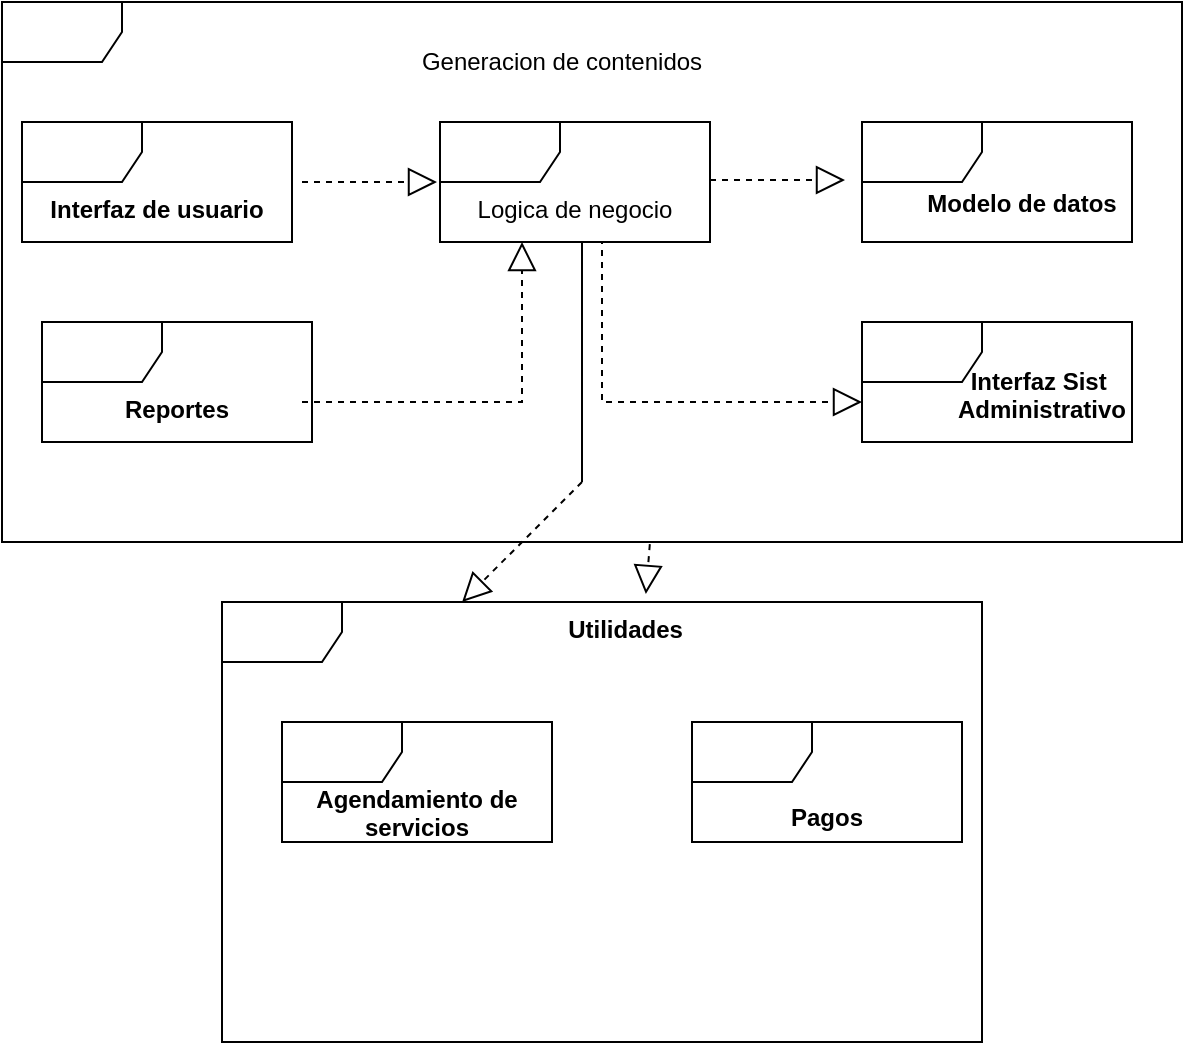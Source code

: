 <mxfile version="19.0.3" type="device"><diagram id="muQ6SkWZQfr-Dodzzhls" name="Page-1"><mxGraphModel dx="868" dy="553" grid="1" gridSize="10" guides="1" tooltips="1" connect="1" arrows="1" fold="1" page="1" pageScale="1" pageWidth="827" pageHeight="1169" math="0" shadow="0"><root><mxCell id="0"/><mxCell id="1" parent="0"/><mxCell id="i9WUQRssM_8G2OoyoElp-1" value="" style="shape=umlFrame;whiteSpace=wrap;html=1;" parent="1" vertex="1"><mxGeometry x="260" y="130" width="590" height="270" as="geometry"/></mxCell><mxCell id="i9WUQRssM_8G2OoyoElp-2" value="" style="shape=umlFrame;whiteSpace=wrap;html=1;" parent="1" vertex="1"><mxGeometry x="270" y="190" width="135" height="60" as="geometry"/></mxCell><mxCell id="i9WUQRssM_8G2OoyoElp-3" value="" style="shape=umlFrame;whiteSpace=wrap;html=1;" parent="1" vertex="1"><mxGeometry x="479" y="190" width="135" height="60" as="geometry"/></mxCell><mxCell id="i9WUQRssM_8G2OoyoElp-4" value="" style="shape=umlFrame;whiteSpace=wrap;html=1;" parent="1" vertex="1"><mxGeometry x="690" y="190" width="135" height="60" as="geometry"/></mxCell><mxCell id="i9WUQRssM_8G2OoyoElp-5" value="" style="shape=umlFrame;whiteSpace=wrap;html=1;" parent="1" vertex="1"><mxGeometry x="280" y="290" width="135" height="60" as="geometry"/></mxCell><mxCell id="i9WUQRssM_8G2OoyoElp-6" value="" style="shape=umlFrame;whiteSpace=wrap;html=1;" parent="1" vertex="1"><mxGeometry x="690" y="290" width="135" height="60" as="geometry"/></mxCell><mxCell id="i9WUQRssM_8G2OoyoElp-7" value="" style="endArrow=block;dashed=1;endFill=0;endSize=12;html=1;rounded=0;" parent="1" edge="1"><mxGeometry width="160" relative="1" as="geometry"><mxPoint x="410" y="220" as="sourcePoint"/><mxPoint x="477.5" y="220" as="targetPoint"/><Array as="points"><mxPoint x="477.5" y="220"/></Array></mxGeometry></mxCell><mxCell id="i9WUQRssM_8G2OoyoElp-8" value="" style="endArrow=block;dashed=1;endFill=0;endSize=12;html=1;rounded=0;" parent="1" edge="1"><mxGeometry width="160" relative="1" as="geometry"><mxPoint x="614" y="219" as="sourcePoint"/><mxPoint x="681.5" y="219" as="targetPoint"/><Array as="points"><mxPoint x="681.5" y="219"/></Array></mxGeometry></mxCell><mxCell id="i9WUQRssM_8G2OoyoElp-9" value="" style="endArrow=block;dashed=1;endFill=0;endSize=12;html=1;rounded=0;" parent="1" edge="1"><mxGeometry width="160" relative="1" as="geometry"><mxPoint x="410" y="330" as="sourcePoint"/><mxPoint x="520" y="250" as="targetPoint"/><Array as="points"><mxPoint x="410" y="330"/><mxPoint x="520" y="330"/></Array></mxGeometry></mxCell><mxCell id="i9WUQRssM_8G2OoyoElp-10" value="" style="endArrow=block;dashed=1;endFill=0;endSize=12;html=1;rounded=0;" parent="1" edge="1"><mxGeometry width="160" relative="1" as="geometry"><mxPoint x="550" y="250" as="sourcePoint"/><mxPoint x="690" y="330" as="targetPoint"/><Array as="points"><mxPoint x="580" y="250"/><mxPoint x="560" y="250"/><mxPoint x="560" y="330"/></Array></mxGeometry></mxCell><mxCell id="i9WUQRssM_8G2OoyoElp-11" value="" style="endArrow=block;dashed=1;endFill=0;endSize=12;html=1;rounded=0;entryX=0.316;entryY=0;entryDx=0;entryDy=0;entryPerimeter=0;" parent="1" edge="1"><mxGeometry width="160" relative="1" as="geometry"><mxPoint x="550" y="370" as="sourcePoint"/><mxPoint x="490.08" y="430" as="targetPoint"/><Array as="points"><mxPoint x="550" y="250"/><mxPoint x="550" y="370"/></Array></mxGeometry></mxCell><mxCell id="i9WUQRssM_8G2OoyoElp-12" value="" style="endArrow=block;dashed=1;endFill=0;endSize=12;html=1;rounded=0;exitX=0.549;exitY=1.004;exitDx=0;exitDy=0;exitPerimeter=0;entryX=0.571;entryY=-0.154;entryDx=0;entryDy=0;entryPerimeter=0;" parent="1" edge="1"><mxGeometry width="160" relative="1" as="geometry"><mxPoint x="583.91" y="401.08" as="sourcePoint"/><mxPoint x="581.938" y="425.996" as="targetPoint"/></mxGeometry></mxCell><mxCell id="i9WUQRssM_8G2OoyoElp-13" value="" style="shape=umlFrame;whiteSpace=wrap;html=1;" parent="1" vertex="1"><mxGeometry x="370" y="430" width="380" height="220" as="geometry"/></mxCell><mxCell id="i9WUQRssM_8G2OoyoElp-14" value="Utilidades" style="text;align=center;fontStyle=1;verticalAlign=middle;spacingLeft=3;spacingRight=3;strokeColor=none;rotatable=0;points=[[0,0.5],[1,0.5]];portConstraint=eastwest;" parent="1" vertex="1"><mxGeometry x="500" y="430" width="143.5" height="26" as="geometry"/></mxCell><mxCell id="i9WUQRssM_8G2OoyoElp-15" value="" style="shape=umlFrame;whiteSpace=wrap;html=1;" parent="1" vertex="1"><mxGeometry x="400" y="490" width="135" height="60" as="geometry"/></mxCell><mxCell id="i9WUQRssM_8G2OoyoElp-16" value="Agendamiento de&#10;servicios" style="text;align=center;fontStyle=1;verticalAlign=middle;spacingLeft=3;spacingRight=3;strokeColor=none;rotatable=0;points=[[0,0.5],[1,0.5]];portConstraint=eastwest;" parent="1" vertex="1"><mxGeometry x="427.5" y="522" width="80" height="26" as="geometry"/></mxCell><mxCell id="i9WUQRssM_8G2OoyoElp-17" value="" style="shape=umlFrame;whiteSpace=wrap;html=1;" parent="1" vertex="1"><mxGeometry x="605" y="490" width="135" height="60" as="geometry"/></mxCell><mxCell id="i9WUQRssM_8G2OoyoElp-18" value="Pagos" style="text;align=center;fontStyle=1;verticalAlign=middle;spacingLeft=3;spacingRight=3;strokeColor=none;rotatable=0;points=[[0,0.5],[1,0.5]];portConstraint=eastwest;" parent="1" vertex="1"><mxGeometry x="632.5" y="524" width="80" height="26" as="geometry"/></mxCell><mxCell id="i9WUQRssM_8G2OoyoElp-19" value="Generacion de contenidos" style="text;html=1;strokeColor=none;fillColor=none;align=center;verticalAlign=middle;whiteSpace=wrap;rounded=0;" parent="1" vertex="1"><mxGeometry x="455" y="145" width="170" height="30" as="geometry"/></mxCell><mxCell id="i9WUQRssM_8G2OoyoElp-20" value="Interfaz de usuario" style="text;align=center;fontStyle=1;verticalAlign=middle;spacingLeft=3;spacingRight=3;strokeColor=none;rotatable=0;points=[[0,0.5],[1,0.5]];portConstraint=eastwest;" parent="1" vertex="1"><mxGeometry x="297.5" y="220" width="80" height="26" as="geometry"/></mxCell><mxCell id="i9WUQRssM_8G2OoyoElp-21" value="Logica de negocio" style="text;align=center;fontStyle=0;verticalAlign=middle;spacingLeft=3;spacingRight=3;strokeColor=none;rotatable=0;points=[[0,0.5],[1,0.5]];portConstraint=eastwest;" parent="1" vertex="1"><mxGeometry x="506.5" y="220" width="80" height="26" as="geometry"/></mxCell><mxCell id="i9WUQRssM_8G2OoyoElp-22" value="Modelo de datos&#10;" style="text;align=center;fontStyle=1;verticalAlign=middle;spacingLeft=3;spacingRight=3;strokeColor=none;rotatable=0;points=[[0,0.5],[1,0.5]];portConstraint=eastwest;" parent="1" vertex="1"><mxGeometry x="730" y="224" width="80" height="26" as="geometry"/></mxCell><mxCell id="i9WUQRssM_8G2OoyoElp-23" value="Reportes" style="text;align=center;fontStyle=1;verticalAlign=middle;spacingLeft=3;spacingRight=3;strokeColor=none;rotatable=0;points=[[0,0.5],[1,0.5]];portConstraint=eastwest;" parent="1" vertex="1"><mxGeometry x="307.5" y="320" width="80" height="26" as="geometry"/></mxCell><mxCell id="i9WUQRssM_8G2OoyoElp-24" value="Interfaz Sist &#10;Administrativo&#10;" style="text;align=center;fontStyle=1;verticalAlign=middle;spacingLeft=3;spacingRight=3;strokeColor=none;rotatable=0;points=[[0,0.5],[1,0.5]];portConstraint=eastwest;" parent="1" vertex="1"><mxGeometry x="740" y="320" width="80" height="26" as="geometry"/></mxCell></root></mxGraphModel></diagram></mxfile>